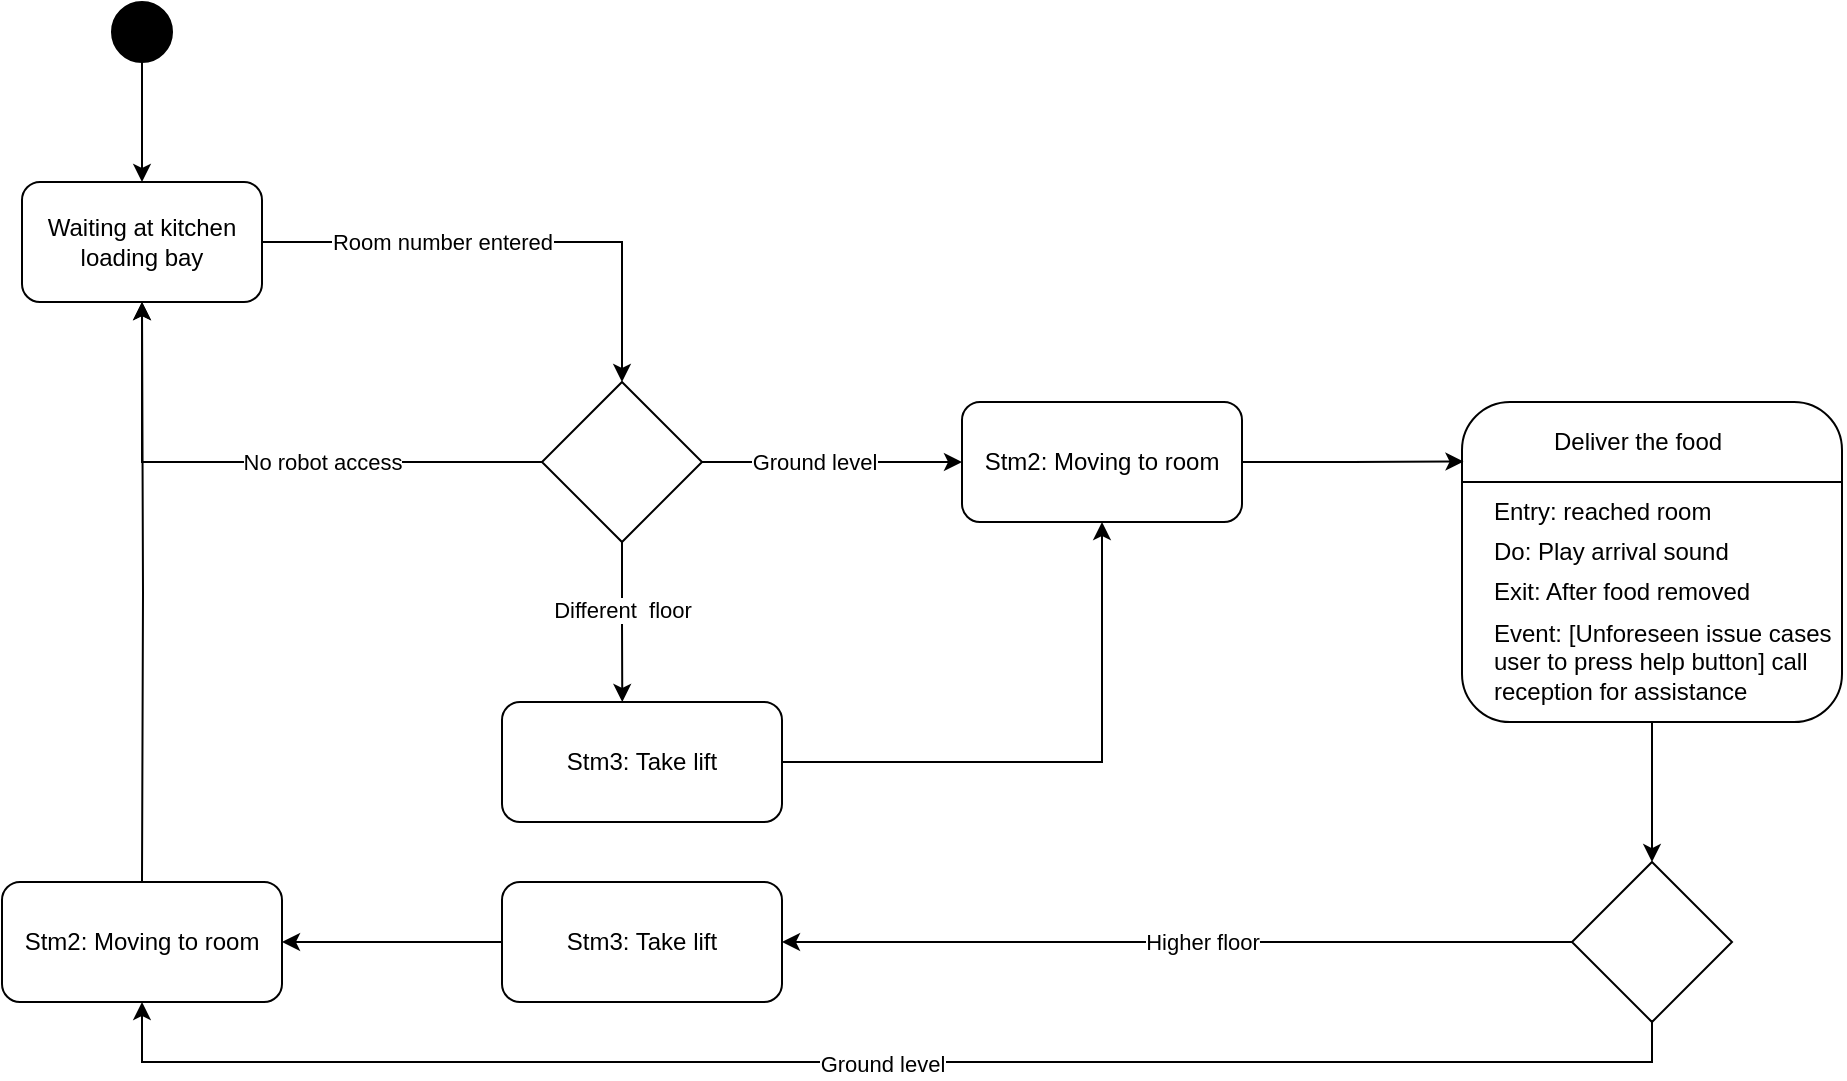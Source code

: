 <mxfile version="24.2.5" type="device">
  <diagram name="Page-1" id="rtuxL8n2dgHP2ygLvEmc">
    <mxGraphModel dx="1081" dy="902" grid="1" gridSize="10" guides="1" tooltips="1" connect="1" arrows="1" fold="1" page="1" pageScale="1" pageWidth="2336" pageHeight="1654" math="0" shadow="0">
      <root>
        <mxCell id="0" />
        <mxCell id="1" parent="0" />
        <mxCell id="z5Cy-CX7h6eodBKxODUR-4" style="edgeStyle=orthogonalEdgeStyle;rounded=0;orthogonalLoop=1;jettySize=auto;html=1;exitX=0.5;exitY=1;exitDx=0;exitDy=0;entryX=0.5;entryY=0;entryDx=0;entryDy=0;" edge="1" parent="1" source="z5Cy-CX7h6eodBKxODUR-1" target="z5Cy-CX7h6eodBKxODUR-2">
          <mxGeometry relative="1" as="geometry" />
        </mxCell>
        <mxCell id="z5Cy-CX7h6eodBKxODUR-1" value="" style="ellipse;whiteSpace=wrap;html=1;aspect=fixed;strokeColor=#000000;fillColor=#000000;" vertex="1" parent="1">
          <mxGeometry x="1245" y="110" width="30" height="30" as="geometry" />
        </mxCell>
        <mxCell id="z5Cy-CX7h6eodBKxODUR-5" style="edgeStyle=orthogonalEdgeStyle;rounded=0;orthogonalLoop=1;jettySize=auto;html=1;exitX=1;exitY=0.5;exitDx=0;exitDy=0;" edge="1" parent="1" source="z5Cy-CX7h6eodBKxODUR-2">
          <mxGeometry relative="1" as="geometry">
            <mxPoint x="1500" y="300" as="targetPoint" />
            <Array as="points">
              <mxPoint x="1500" y="230" />
            </Array>
          </mxGeometry>
        </mxCell>
        <mxCell id="z5Cy-CX7h6eodBKxODUR-7" value="Room number entered" style="edgeLabel;html=1;align=center;verticalAlign=middle;resizable=0;points=[];" vertex="1" connectable="0" parent="z5Cy-CX7h6eodBKxODUR-5">
          <mxGeometry x="-0.111" y="-3" relative="1" as="geometry">
            <mxPoint x="-21" y="-3" as="offset" />
          </mxGeometry>
        </mxCell>
        <mxCell id="z5Cy-CX7h6eodBKxODUR-2" value="Waiting at kitchen loading bay" style="rounded=1;whiteSpace=wrap;html=1;" vertex="1" parent="1">
          <mxGeometry x="1200" y="200" width="120" height="60" as="geometry" />
        </mxCell>
        <mxCell id="z5Cy-CX7h6eodBKxODUR-11" style="edgeStyle=orthogonalEdgeStyle;rounded=0;orthogonalLoop=1;jettySize=auto;html=1;exitX=0;exitY=0.5;exitDx=0;exitDy=0;entryX=0.5;entryY=1;entryDx=0;entryDy=0;" edge="1" parent="1" source="z5Cy-CX7h6eodBKxODUR-9" target="z5Cy-CX7h6eodBKxODUR-2">
          <mxGeometry relative="1" as="geometry">
            <mxPoint x="1280" y="440" as="targetPoint" />
          </mxGeometry>
        </mxCell>
        <mxCell id="z5Cy-CX7h6eodBKxODUR-12" value="No robot access" style="edgeLabel;html=1;align=center;verticalAlign=middle;resizable=0;points=[];" vertex="1" connectable="0" parent="z5Cy-CX7h6eodBKxODUR-11">
          <mxGeometry x="0.203" y="-1" relative="1" as="geometry">
            <mxPoint x="58" y="1" as="offset" />
          </mxGeometry>
        </mxCell>
        <mxCell id="z5Cy-CX7h6eodBKxODUR-13" style="edgeStyle=orthogonalEdgeStyle;rounded=0;orthogonalLoop=1;jettySize=auto;html=1;exitX=0.5;exitY=1;exitDx=0;exitDy=0;" edge="1" parent="1" source="z5Cy-CX7h6eodBKxODUR-9">
          <mxGeometry relative="1" as="geometry">
            <mxPoint x="1500.143" y="460" as="targetPoint" />
          </mxGeometry>
        </mxCell>
        <mxCell id="z5Cy-CX7h6eodBKxODUR-14" value="Different &amp;nbsp;floor" style="edgeLabel;html=1;align=center;verticalAlign=middle;resizable=0;points=[];" vertex="1" connectable="0" parent="z5Cy-CX7h6eodBKxODUR-13">
          <mxGeometry x="-0.156" relative="1" as="geometry">
            <mxPoint as="offset" />
          </mxGeometry>
        </mxCell>
        <mxCell id="z5Cy-CX7h6eodBKxODUR-15" style="edgeStyle=orthogonalEdgeStyle;rounded=0;orthogonalLoop=1;jettySize=auto;html=1;exitX=1;exitY=0.5;exitDx=0;exitDy=0;" edge="1" parent="1" source="z5Cy-CX7h6eodBKxODUR-9">
          <mxGeometry relative="1" as="geometry">
            <mxPoint x="1670" y="340" as="targetPoint" />
          </mxGeometry>
        </mxCell>
        <mxCell id="z5Cy-CX7h6eodBKxODUR-16" value="Ground level" style="edgeLabel;html=1;align=center;verticalAlign=middle;resizable=0;points=[];" vertex="1" connectable="0" parent="z5Cy-CX7h6eodBKxODUR-15">
          <mxGeometry x="-0.312" y="2" relative="1" as="geometry">
            <mxPoint x="11" y="2" as="offset" />
          </mxGeometry>
        </mxCell>
        <mxCell id="z5Cy-CX7h6eodBKxODUR-9" value="" style="rhombus;whiteSpace=wrap;html=1;" vertex="1" parent="1">
          <mxGeometry x="1460" y="300.001" width="80" height="80" as="geometry" />
        </mxCell>
        <mxCell id="z5Cy-CX7h6eodBKxODUR-17" value="Stm2: Moving to room" style="rounded=1;whiteSpace=wrap;html=1;" vertex="1" parent="1">
          <mxGeometry x="1670" y="310" width="140" height="60" as="geometry" />
        </mxCell>
        <mxCell id="z5Cy-CX7h6eodBKxODUR-19" style="edgeStyle=orthogonalEdgeStyle;rounded=0;orthogonalLoop=1;jettySize=auto;html=1;exitX=1;exitY=0.5;exitDx=0;exitDy=0;entryX=0.5;entryY=1;entryDx=0;entryDy=0;" edge="1" parent="1" source="z5Cy-CX7h6eodBKxODUR-18" target="z5Cy-CX7h6eodBKxODUR-17">
          <mxGeometry relative="1" as="geometry" />
        </mxCell>
        <mxCell id="z5Cy-CX7h6eodBKxODUR-18" value="Stm3: Take lift" style="rounded=1;whiteSpace=wrap;html=1;" vertex="1" parent="1">
          <mxGeometry x="1440" y="460" width="140" height="60" as="geometry" />
        </mxCell>
        <mxCell id="z5Cy-CX7h6eodBKxODUR-34" value="" style="edgeStyle=orthogonalEdgeStyle;rounded=0;orthogonalLoop=1;jettySize=auto;html=1;" edge="1" parent="1" source="z5Cy-CX7h6eodBKxODUR-20" target="z5Cy-CX7h6eodBKxODUR-31">
          <mxGeometry relative="1" as="geometry" />
        </mxCell>
        <mxCell id="z5Cy-CX7h6eodBKxODUR-20" value="" style="rounded=1;whiteSpace=wrap;html=1;" vertex="1" parent="1">
          <mxGeometry x="1920" y="310" width="190" height="160" as="geometry" />
        </mxCell>
        <mxCell id="z5Cy-CX7h6eodBKxODUR-22" value="" style="endArrow=none;html=1;rounded=0;entryX=1;entryY=0.25;entryDx=0;entryDy=0;exitX=0;exitY=0.25;exitDx=0;exitDy=0;" edge="1" parent="1" source="z5Cy-CX7h6eodBKxODUR-20" target="z5Cy-CX7h6eodBKxODUR-20">
          <mxGeometry width="50" height="50" relative="1" as="geometry">
            <mxPoint x="1740" y="400" as="sourcePoint" />
            <mxPoint x="1790" y="350" as="targetPoint" />
          </mxGeometry>
        </mxCell>
        <mxCell id="z5Cy-CX7h6eodBKxODUR-23" value="Deliver the food" style="text;strokeColor=none;fillColor=none;align=left;verticalAlign=middle;spacingLeft=4;spacingRight=4;overflow=hidden;points=[[0,0.5],[1,0.5]];portConstraint=eastwest;rotatable=0;whiteSpace=wrap;html=1;" vertex="1" parent="1">
          <mxGeometry x="1960" y="315" width="110" height="30" as="geometry" />
        </mxCell>
        <mxCell id="z5Cy-CX7h6eodBKxODUR-24" value="Entry: reached room" style="text;strokeColor=none;fillColor=none;align=left;verticalAlign=middle;spacingLeft=4;spacingRight=4;overflow=hidden;points=[[0,0.5],[1,0.5]];portConstraint=eastwest;rotatable=0;whiteSpace=wrap;html=1;" vertex="1" parent="1">
          <mxGeometry x="1930" y="350" width="120" height="30" as="geometry" />
        </mxCell>
        <mxCell id="z5Cy-CX7h6eodBKxODUR-25" value="Do: Play arrival sound" style="text;strokeColor=none;fillColor=none;align=left;verticalAlign=middle;spacingLeft=4;spacingRight=4;overflow=hidden;points=[[0,0.5],[1,0.5]];portConstraint=eastwest;rotatable=0;whiteSpace=wrap;html=1;" vertex="1" parent="1">
          <mxGeometry x="1930" y="370" width="130" height="30" as="geometry" />
        </mxCell>
        <mxCell id="z5Cy-CX7h6eodBKxODUR-26" value="Exit: After food removed" style="text;strokeColor=none;fillColor=none;align=left;verticalAlign=middle;spacingLeft=4;spacingRight=4;overflow=hidden;points=[[0,0.5],[1,0.5]];portConstraint=eastwest;rotatable=0;whiteSpace=wrap;html=1;" vertex="1" parent="1">
          <mxGeometry x="1930" y="390" width="140" height="30" as="geometry" />
        </mxCell>
        <mxCell id="z5Cy-CX7h6eodBKxODUR-27" value="Event: [Unforeseen issue cases user to press help button] call reception for assistance" style="text;strokeColor=none;fillColor=none;align=left;verticalAlign=middle;spacingLeft=4;spacingRight=4;overflow=hidden;points=[[0,0.5],[1,0.5]];portConstraint=eastwest;rotatable=0;whiteSpace=wrap;html=1;" vertex="1" parent="1">
          <mxGeometry x="1930" y="410" width="180" height="60" as="geometry" />
        </mxCell>
        <mxCell id="z5Cy-CX7h6eodBKxODUR-29" style="edgeStyle=orthogonalEdgeStyle;rounded=0;orthogonalLoop=1;jettySize=auto;html=1;exitX=1;exitY=0.5;exitDx=0;exitDy=0;entryX=0.004;entryY=0.186;entryDx=0;entryDy=0;entryPerimeter=0;" edge="1" parent="1" source="z5Cy-CX7h6eodBKxODUR-17" target="z5Cy-CX7h6eodBKxODUR-20">
          <mxGeometry relative="1" as="geometry" />
        </mxCell>
        <mxCell id="z5Cy-CX7h6eodBKxODUR-35" style="edgeStyle=orthogonalEdgeStyle;rounded=0;orthogonalLoop=1;jettySize=auto;html=1;exitX=0;exitY=0.5;exitDx=0;exitDy=0;entryX=1;entryY=0.5;entryDx=0;entryDy=0;" edge="1" parent="1" source="z5Cy-CX7h6eodBKxODUR-31" target="z5Cy-CX7h6eodBKxODUR-32">
          <mxGeometry relative="1" as="geometry">
            <mxPoint x="1820" y="580.333" as="targetPoint" />
          </mxGeometry>
        </mxCell>
        <mxCell id="z5Cy-CX7h6eodBKxODUR-37" value="Higher floor" style="edgeLabel;html=1;align=center;verticalAlign=middle;resizable=0;points=[];" vertex="1" connectable="0" parent="z5Cy-CX7h6eodBKxODUR-35">
          <mxGeometry x="0.221" relative="1" as="geometry">
            <mxPoint x="56" as="offset" />
          </mxGeometry>
        </mxCell>
        <mxCell id="z5Cy-CX7h6eodBKxODUR-36" style="edgeStyle=orthogonalEdgeStyle;rounded=0;orthogonalLoop=1;jettySize=auto;html=1;exitX=0.5;exitY=1;exitDx=0;exitDy=0;entryX=0.5;entryY=1;entryDx=0;entryDy=0;" edge="1" parent="1" source="z5Cy-CX7h6eodBKxODUR-31">
          <mxGeometry relative="1" as="geometry">
            <mxPoint x="1260" y="610" as="targetPoint" />
            <Array as="points">
              <mxPoint x="2015" y="640" />
              <mxPoint x="1260" y="640" />
            </Array>
          </mxGeometry>
        </mxCell>
        <mxCell id="z5Cy-CX7h6eodBKxODUR-38" value="Ground level" style="edgeLabel;html=1;align=center;verticalAlign=middle;resizable=0;points=[];" vertex="1" connectable="0" parent="z5Cy-CX7h6eodBKxODUR-36">
          <mxGeometry x="-0.221" y="1" relative="1" as="geometry">
            <mxPoint x="-92" as="offset" />
          </mxGeometry>
        </mxCell>
        <mxCell id="z5Cy-CX7h6eodBKxODUR-31" value="" style="rhombus;whiteSpace=wrap;html=1;" vertex="1" parent="1">
          <mxGeometry x="1975" y="540.001" width="80" height="80" as="geometry" />
        </mxCell>
        <mxCell id="z5Cy-CX7h6eodBKxODUR-40" style="edgeStyle=orthogonalEdgeStyle;rounded=0;orthogonalLoop=1;jettySize=auto;html=1;exitX=0;exitY=0.5;exitDx=0;exitDy=0;entryX=1;entryY=0.5;entryDx=0;entryDy=0;" edge="1" parent="1" source="z5Cy-CX7h6eodBKxODUR-32">
          <mxGeometry relative="1" as="geometry">
            <mxPoint x="1330" y="580" as="targetPoint" />
          </mxGeometry>
        </mxCell>
        <mxCell id="z5Cy-CX7h6eodBKxODUR-32" value="Stm3: Take lift" style="rounded=1;whiteSpace=wrap;html=1;" vertex="1" parent="1">
          <mxGeometry x="1440" y="550" width="140" height="60" as="geometry" />
        </mxCell>
        <mxCell id="z5Cy-CX7h6eodBKxODUR-39" style="edgeStyle=orthogonalEdgeStyle;rounded=0;orthogonalLoop=1;jettySize=auto;html=1;exitX=0.5;exitY=0;exitDx=0;exitDy=0;entryX=0.5;entryY=1;entryDx=0;entryDy=0;" edge="1" parent="1" target="z5Cy-CX7h6eodBKxODUR-2">
          <mxGeometry relative="1" as="geometry">
            <mxPoint x="1260" y="550" as="sourcePoint" />
          </mxGeometry>
        </mxCell>
        <mxCell id="z5Cy-CX7h6eodBKxODUR-60" value="Stm2: Moving to room" style="rounded=1;whiteSpace=wrap;html=1;" vertex="1" parent="1">
          <mxGeometry x="1190" y="550" width="140" height="60" as="geometry" />
        </mxCell>
      </root>
    </mxGraphModel>
  </diagram>
</mxfile>
